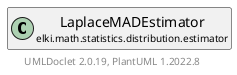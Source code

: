 @startuml
    remove .*\.(Instance|Par|Parameterizer|Factory)$
    set namespaceSeparator none
    hide empty fields
    hide empty methods

    class "<size:14>LaplaceMADEstimator.Par\n<size:10>elki.math.statistics.distribution.estimator" as elki.math.statistics.distribution.estimator.LaplaceMADEstimator.Par [[LaplaceMADEstimator.Par.html]] {
        +make(): LaplaceMADEstimator
    }

    interface "<size:14>Parameterizer\n<size:10>elki.utilities.optionhandling" as elki.utilities.optionhandling.Parameterizer [[../../../../utilities/optionhandling/Parameterizer.html]] {
        {abstract} +make(): Object
    }
    class "<size:14>LaplaceMADEstimator\n<size:10>elki.math.statistics.distribution.estimator" as elki.math.statistics.distribution.estimator.LaplaceMADEstimator [[LaplaceMADEstimator.html]]

    elki.utilities.optionhandling.Parameterizer <|.. elki.math.statistics.distribution.estimator.LaplaceMADEstimator.Par
    elki.math.statistics.distribution.estimator.LaplaceMADEstimator +-- elki.math.statistics.distribution.estimator.LaplaceMADEstimator.Par

    center footer UMLDoclet 2.0.19, PlantUML 1.2022.8
@enduml
